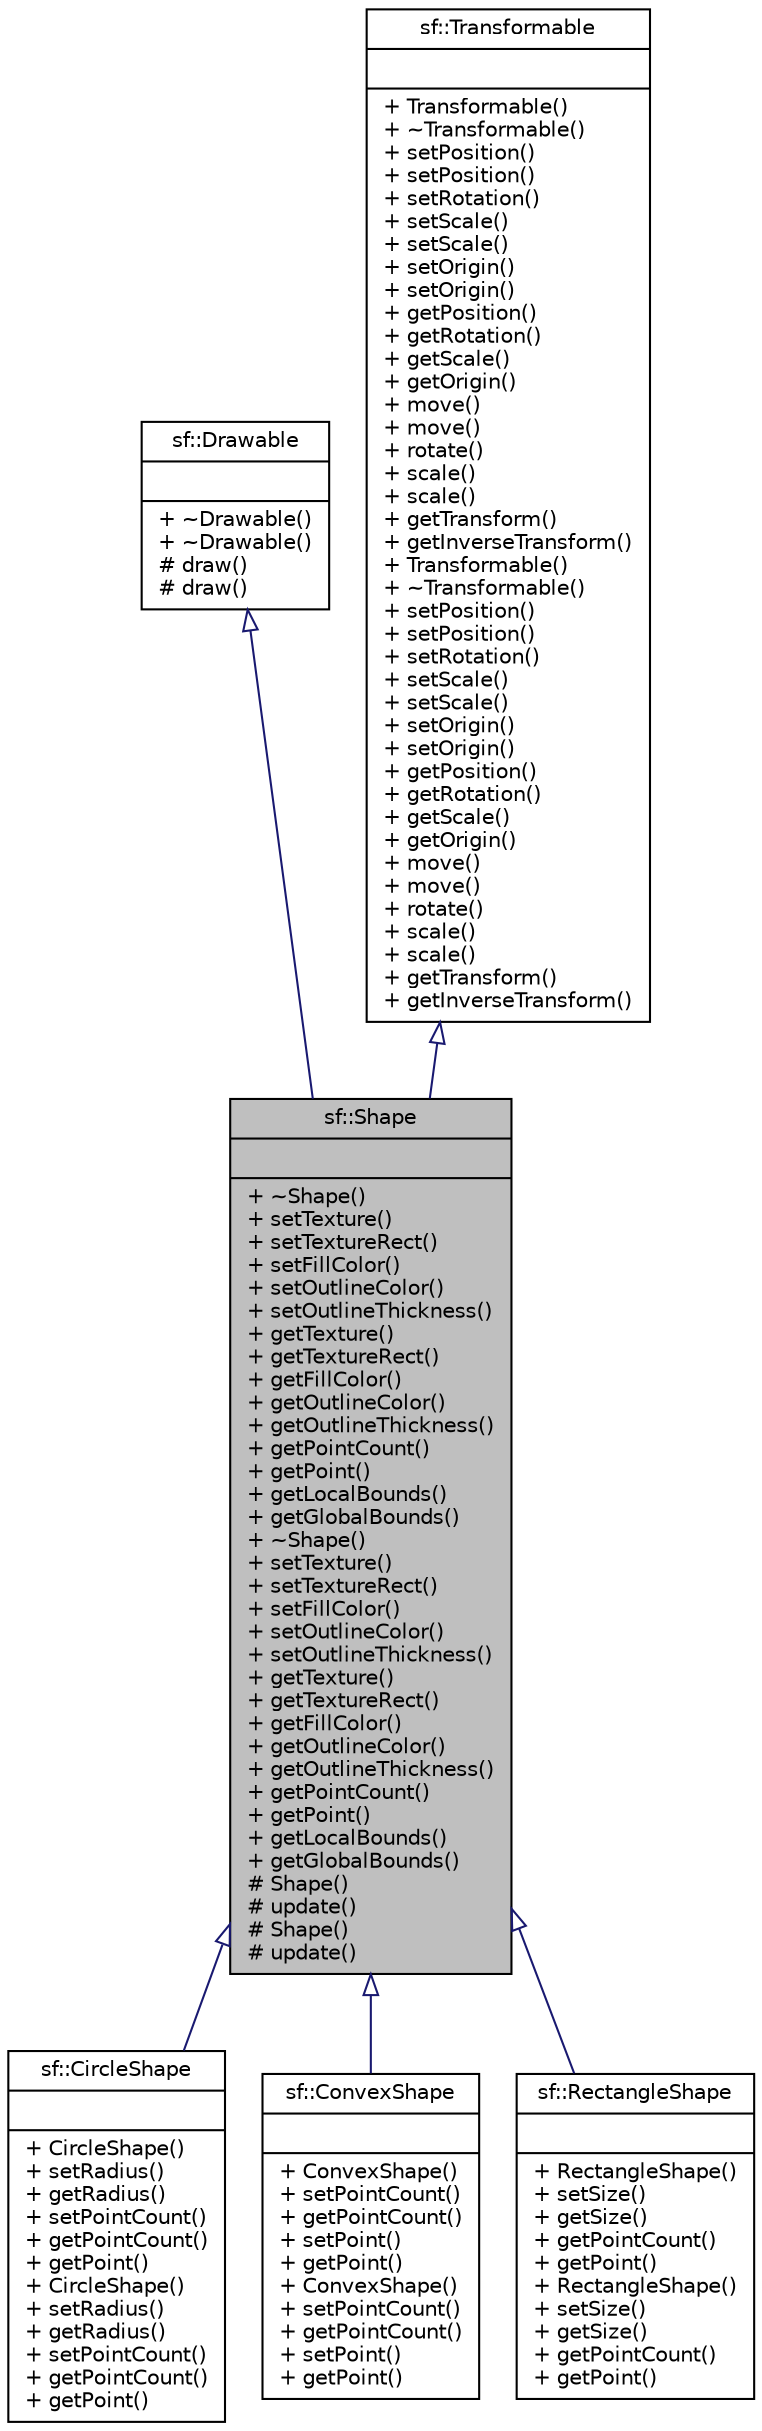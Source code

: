digraph "sf::Shape"
{
 // LATEX_PDF_SIZE
  edge [fontname="Helvetica",fontsize="10",labelfontname="Helvetica",labelfontsize="10"];
  node [fontname="Helvetica",fontsize="10",shape=record];
  Node1 [label="{sf::Shape\n||+ ~Shape()\l+ setTexture()\l+ setTextureRect()\l+ setFillColor()\l+ setOutlineColor()\l+ setOutlineThickness()\l+ getTexture()\l+ getTextureRect()\l+ getFillColor()\l+ getOutlineColor()\l+ getOutlineThickness()\l+ getPointCount()\l+ getPoint()\l+ getLocalBounds()\l+ getGlobalBounds()\l+ ~Shape()\l+ setTexture()\l+ setTextureRect()\l+ setFillColor()\l+ setOutlineColor()\l+ setOutlineThickness()\l+ getTexture()\l+ getTextureRect()\l+ getFillColor()\l+ getOutlineColor()\l+ getOutlineThickness()\l+ getPointCount()\l+ getPoint()\l+ getLocalBounds()\l+ getGlobalBounds()\l# Shape()\l# update()\l# Shape()\l# update()\l}",height=0.2,width=0.4,color="black", fillcolor="grey75", style="filled", fontcolor="black",tooltip="Base class for textured shapes with outline."];
  Node2 -> Node1 [dir="back",color="midnightblue",fontsize="10",style="solid",arrowtail="onormal",fontname="Helvetica"];
  Node2 [label="{sf::Drawable\n||+ ~Drawable()\l+ ~Drawable()\l# draw()\l# draw()\l}",height=0.2,width=0.4,color="black", fillcolor="white", style="filled",URL="$classsf_1_1Drawable.html",tooltip="Abstract base class for objects that can be drawn to a render target."];
  Node3 -> Node1 [dir="back",color="midnightblue",fontsize="10",style="solid",arrowtail="onormal",fontname="Helvetica"];
  Node3 [label="{sf::Transformable\n||+ Transformable()\l+ ~Transformable()\l+ setPosition()\l+ setPosition()\l+ setRotation()\l+ setScale()\l+ setScale()\l+ setOrigin()\l+ setOrigin()\l+ getPosition()\l+ getRotation()\l+ getScale()\l+ getOrigin()\l+ move()\l+ move()\l+ rotate()\l+ scale()\l+ scale()\l+ getTransform()\l+ getInverseTransform()\l+ Transformable()\l+ ~Transformable()\l+ setPosition()\l+ setPosition()\l+ setRotation()\l+ setScale()\l+ setScale()\l+ setOrigin()\l+ setOrigin()\l+ getPosition()\l+ getRotation()\l+ getScale()\l+ getOrigin()\l+ move()\l+ move()\l+ rotate()\l+ scale()\l+ scale()\l+ getTransform()\l+ getInverseTransform()\l}",height=0.2,width=0.4,color="black", fillcolor="white", style="filled",URL="$classsf_1_1Transformable.html",tooltip="Decomposed transform defined by a position, a rotation and a scale."];
  Node1 -> Node4 [dir="back",color="midnightblue",fontsize="10",style="solid",arrowtail="onormal",fontname="Helvetica"];
  Node4 [label="{sf::CircleShape\n||+ CircleShape()\l+ setRadius()\l+ getRadius()\l+ setPointCount()\l+ getPointCount()\l+ getPoint()\l+ CircleShape()\l+ setRadius()\l+ getRadius()\l+ setPointCount()\l+ getPointCount()\l+ getPoint()\l}",height=0.2,width=0.4,color="black", fillcolor="white", style="filled",URL="$classsf_1_1CircleShape.html",tooltip="Specialized shape representing a circle."];
  Node1 -> Node5 [dir="back",color="midnightblue",fontsize="10",style="solid",arrowtail="onormal",fontname="Helvetica"];
  Node5 [label="{sf::ConvexShape\n||+ ConvexShape()\l+ setPointCount()\l+ getPointCount()\l+ setPoint()\l+ getPoint()\l+ ConvexShape()\l+ setPointCount()\l+ getPointCount()\l+ setPoint()\l+ getPoint()\l}",height=0.2,width=0.4,color="black", fillcolor="white", style="filled",URL="$classsf_1_1ConvexShape.html",tooltip="Specialized shape representing a convex polygon."];
  Node1 -> Node6 [dir="back",color="midnightblue",fontsize="10",style="solid",arrowtail="onormal",fontname="Helvetica"];
  Node6 [label="{sf::RectangleShape\n||+ RectangleShape()\l+ setSize()\l+ getSize()\l+ getPointCount()\l+ getPoint()\l+ RectangleShape()\l+ setSize()\l+ getSize()\l+ getPointCount()\l+ getPoint()\l}",height=0.2,width=0.4,color="black", fillcolor="white", style="filled",URL="$classsf_1_1RectangleShape.html",tooltip="Specialized shape representing a rectangle."];
}
